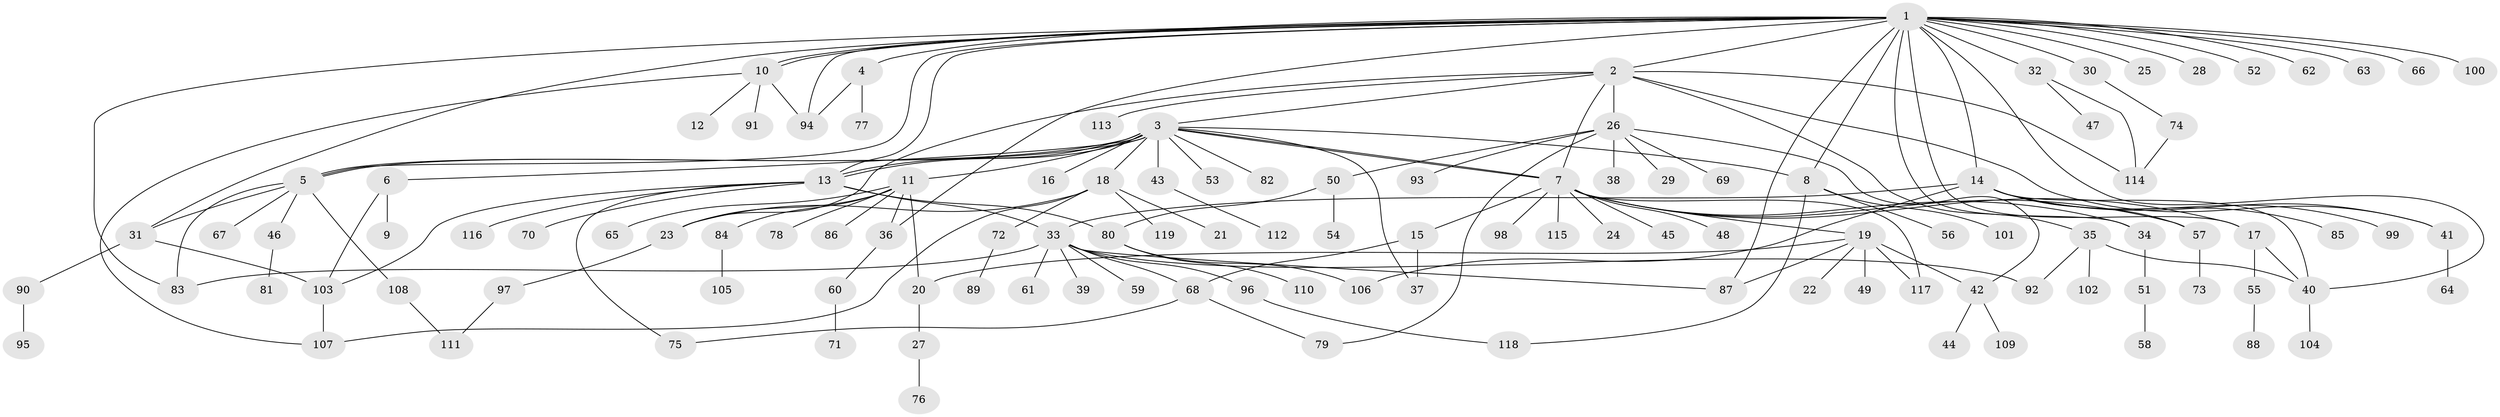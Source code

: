 // coarse degree distribution, {22: 0.011235955056179775, 8: 0.033707865168539325, 15: 0.011235955056179775, 1: 0.5617977528089888, 2: 0.15730337078651685, 18: 0.011235955056179775, 4: 0.07865168539325842, 9: 0.033707865168539325, 5: 0.02247191011235955, 6: 0.011235955056179775, 7: 0.02247191011235955, 3: 0.0449438202247191}
// Generated by graph-tools (version 1.1) at 2025/41/03/06/25 10:41:50]
// undirected, 119 vertices, 162 edges
graph export_dot {
graph [start="1"]
  node [color=gray90,style=filled];
  1;
  2;
  3;
  4;
  5;
  6;
  7;
  8;
  9;
  10;
  11;
  12;
  13;
  14;
  15;
  16;
  17;
  18;
  19;
  20;
  21;
  22;
  23;
  24;
  25;
  26;
  27;
  28;
  29;
  30;
  31;
  32;
  33;
  34;
  35;
  36;
  37;
  38;
  39;
  40;
  41;
  42;
  43;
  44;
  45;
  46;
  47;
  48;
  49;
  50;
  51;
  52;
  53;
  54;
  55;
  56;
  57;
  58;
  59;
  60;
  61;
  62;
  63;
  64;
  65;
  66;
  67;
  68;
  69;
  70;
  71;
  72;
  73;
  74;
  75;
  76;
  77;
  78;
  79;
  80;
  81;
  82;
  83;
  84;
  85;
  86;
  87;
  88;
  89;
  90;
  91;
  92;
  93;
  94;
  95;
  96;
  97;
  98;
  99;
  100;
  101;
  102;
  103;
  104;
  105;
  106;
  107;
  108;
  109;
  110;
  111;
  112;
  113;
  114;
  115;
  116;
  117;
  118;
  119;
  1 -- 2;
  1 -- 4;
  1 -- 5;
  1 -- 8;
  1 -- 10;
  1 -- 10;
  1 -- 13;
  1 -- 14;
  1 -- 17;
  1 -- 25;
  1 -- 28;
  1 -- 30;
  1 -- 31;
  1 -- 32;
  1 -- 34;
  1 -- 36;
  1 -- 40;
  1 -- 52;
  1 -- 62;
  1 -- 63;
  1 -- 66;
  1 -- 83;
  1 -- 87;
  1 -- 94;
  1 -- 100;
  2 -- 3;
  2 -- 7;
  2 -- 23;
  2 -- 26;
  2 -- 35;
  2 -- 41;
  2 -- 113;
  2 -- 114;
  3 -- 5;
  3 -- 5;
  3 -- 6;
  3 -- 7;
  3 -- 7;
  3 -- 8;
  3 -- 11;
  3 -- 13;
  3 -- 13;
  3 -- 16;
  3 -- 18;
  3 -- 37;
  3 -- 43;
  3 -- 53;
  3 -- 82;
  4 -- 77;
  4 -- 94;
  5 -- 31;
  5 -- 46;
  5 -- 67;
  5 -- 83;
  5 -- 108;
  6 -- 9;
  6 -- 103;
  7 -- 15;
  7 -- 17;
  7 -- 19;
  7 -- 24;
  7 -- 34;
  7 -- 45;
  7 -- 48;
  7 -- 57;
  7 -- 98;
  7 -- 115;
  7 -- 117;
  8 -- 56;
  8 -- 101;
  8 -- 118;
  10 -- 12;
  10 -- 91;
  10 -- 94;
  10 -- 107;
  11 -- 20;
  11 -- 23;
  11 -- 36;
  11 -- 65;
  11 -- 78;
  11 -- 84;
  11 -- 86;
  13 -- 33;
  13 -- 70;
  13 -- 75;
  13 -- 80;
  13 -- 103;
  13 -- 116;
  14 -- 33;
  14 -- 40;
  14 -- 41;
  14 -- 57;
  14 -- 85;
  14 -- 99;
  14 -- 106;
  15 -- 37;
  15 -- 68;
  17 -- 40;
  17 -- 55;
  18 -- 21;
  18 -- 23;
  18 -- 72;
  18 -- 107;
  18 -- 119;
  19 -- 20;
  19 -- 22;
  19 -- 42;
  19 -- 49;
  19 -- 87;
  19 -- 117;
  20 -- 27;
  23 -- 97;
  26 -- 29;
  26 -- 38;
  26 -- 42;
  26 -- 50;
  26 -- 69;
  26 -- 79;
  26 -- 93;
  27 -- 76;
  30 -- 74;
  31 -- 90;
  31 -- 103;
  32 -- 47;
  32 -- 114;
  33 -- 39;
  33 -- 59;
  33 -- 61;
  33 -- 68;
  33 -- 83;
  33 -- 87;
  33 -- 92;
  33 -- 96;
  34 -- 51;
  35 -- 40;
  35 -- 92;
  35 -- 102;
  36 -- 60;
  40 -- 104;
  41 -- 64;
  42 -- 44;
  42 -- 109;
  43 -- 112;
  46 -- 81;
  50 -- 54;
  50 -- 80;
  51 -- 58;
  55 -- 88;
  57 -- 73;
  60 -- 71;
  68 -- 75;
  68 -- 79;
  72 -- 89;
  74 -- 114;
  80 -- 106;
  80 -- 110;
  84 -- 105;
  90 -- 95;
  96 -- 118;
  97 -- 111;
  103 -- 107;
  108 -- 111;
}
